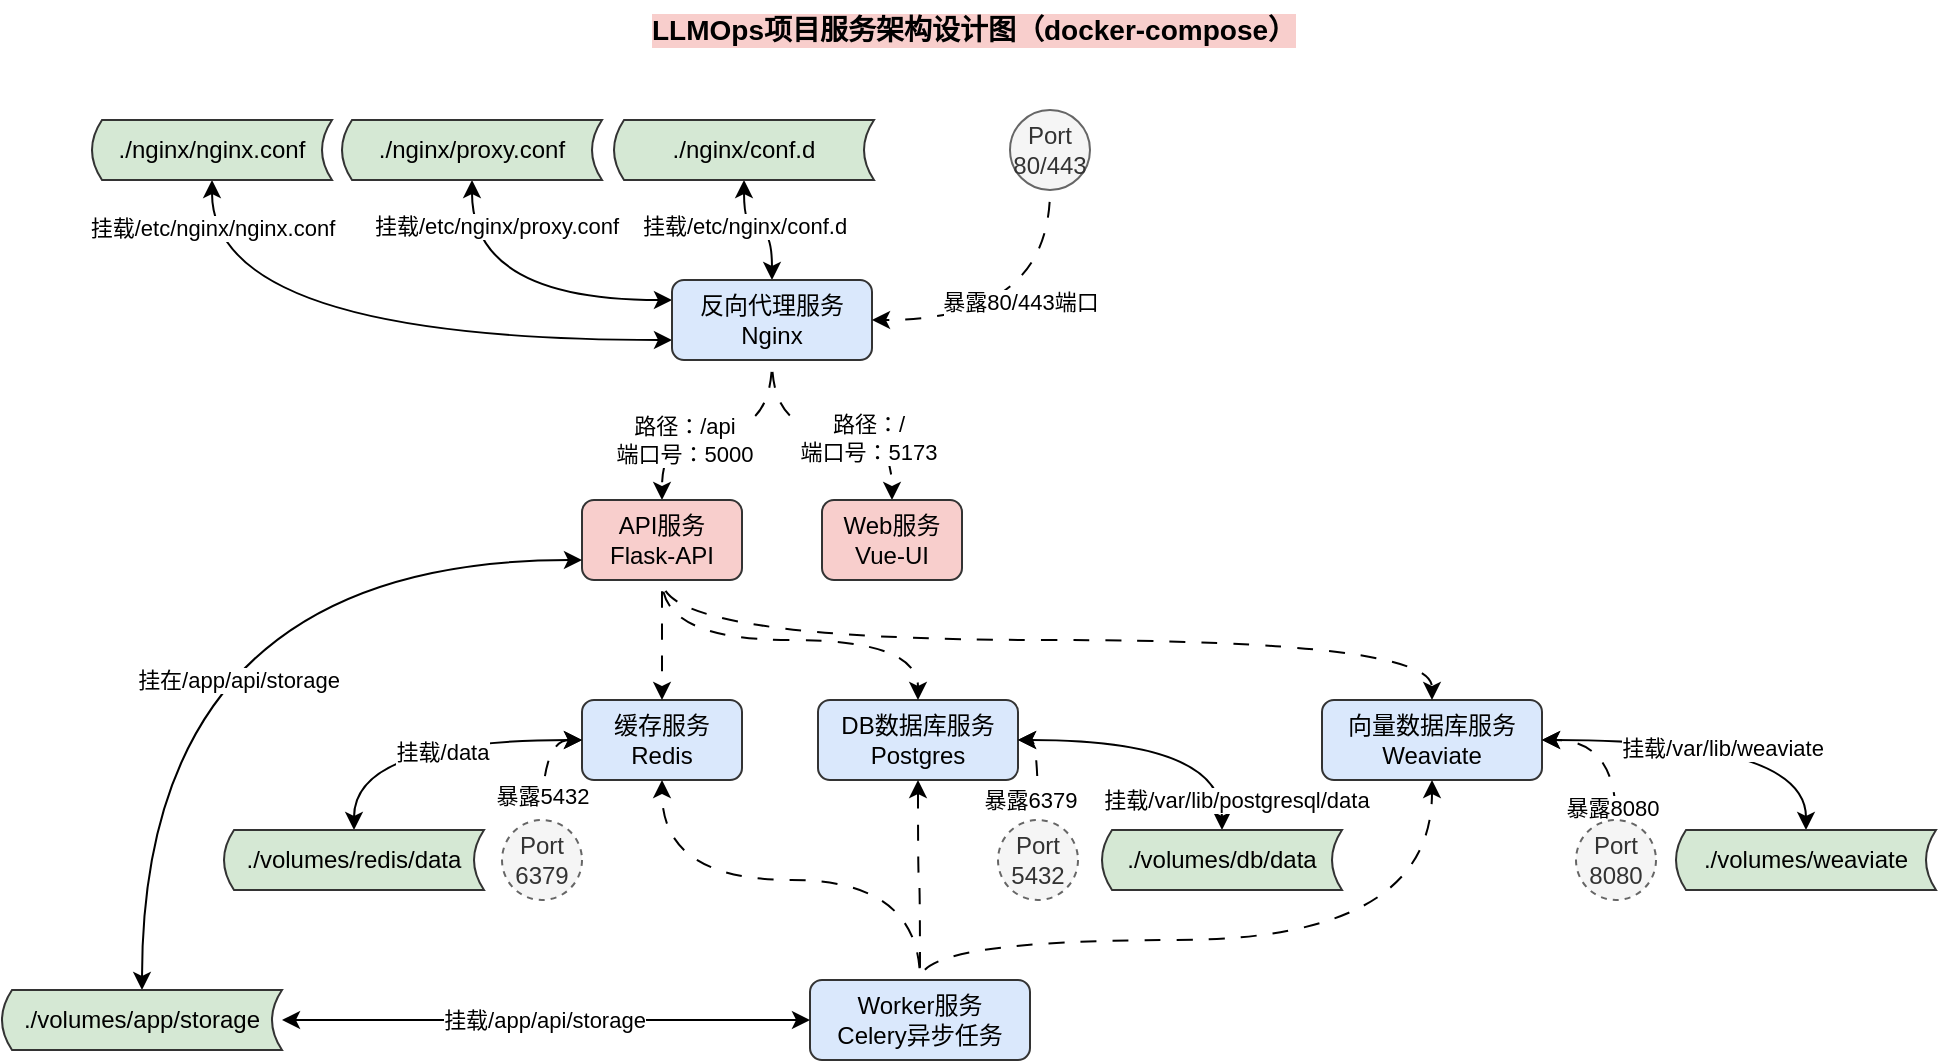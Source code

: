 <mxfile version="26.0.6">
  <diagram name="第 1 页" id="22AQigDGreSNG4JmmEv_">
    <mxGraphModel dx="1066" dy="620" grid="1" gridSize="10" guides="1" tooltips="1" connect="1" arrows="1" fold="1" page="1" pageScale="1" pageWidth="827" pageHeight="1169" math="0" shadow="0">
      <root>
        <mxCell id="0" />
        <mxCell id="1" parent="0" />
        <mxCell id="bqi6BstOvzk-IcpmwtKL-62" value="LLMOps项目服务架构设计图（docker-compose）" style="text;html=1;align=center;verticalAlign=middle;whiteSpace=wrap;rounded=0;fontStyle=1;labelBackgroundColor=light-dark(#f8cecc, #ededed);fontSize=14;" parent="1" vertex="1">
          <mxGeometry x="400.5" y="30" width="330" height="30" as="geometry" />
        </mxCell>
        <mxCell id="bqi6BstOvzk-IcpmwtKL-1" value="缓存服务&lt;div&gt;Redis&lt;/div&gt;" style="rounded=1;whiteSpace=wrap;html=1;fillColor=#dae8fc;strokeColor=#333333;" parent="1" vertex="1">
          <mxGeometry x="370" y="380" width="80" height="40" as="geometry" />
        </mxCell>
        <mxCell id="bqi6BstOvzk-IcpmwtKL-2" value="&lt;div&gt;DB数据库服务&lt;/div&gt;&lt;div&gt;Postgres&lt;/div&gt;" style="rounded=1;whiteSpace=wrap;html=1;fillColor=#dae8fc;strokeColor=#333333;" parent="1" vertex="1">
          <mxGeometry x="488" y="380" width="100" height="40" as="geometry" />
        </mxCell>
        <mxCell id="bqi6BstOvzk-IcpmwtKL-3" value="向量数据库服务&lt;div&gt;Weaviate&lt;/div&gt;" style="rounded=1;whiteSpace=wrap;html=1;fillColor=#dae8fc;strokeColor=#333333;" parent="1" vertex="1">
          <mxGeometry x="740" y="380" width="110" height="40" as="geometry" />
        </mxCell>
        <mxCell id="bqi6BstOvzk-IcpmwtKL-27" style="edgeStyle=orthogonalEdgeStyle;rounded=0;orthogonalLoop=1;jettySize=auto;html=1;exitX=0;exitY=0.75;exitDx=0;exitDy=0;curved=1;flowAnimation=0;startArrow=classic;startFill=1;entryX=0.5;entryY=1;entryDx=0;entryDy=0;" parent="1" source="bqi6BstOvzk-IcpmwtKL-6" target="bqi6BstOvzk-IcpmwtKL-69" edge="1">
          <mxGeometry relative="1" as="geometry">
            <mxPoint x="537.5" y="230" as="sourcePoint" />
          </mxGeometry>
        </mxCell>
        <mxCell id="bqi6BstOvzk-IcpmwtKL-54" value="挂载/etc/nginx/nginx.conf" style="edgeLabel;html=1;align=center;verticalAlign=middle;resizable=0;points=[];" parent="bqi6BstOvzk-IcpmwtKL-27" vertex="1" connectable="0">
          <mxGeometry x="0.264" y="-21" relative="1" as="geometry">
            <mxPoint x="-34" y="-35" as="offset" />
          </mxGeometry>
        </mxCell>
        <mxCell id="bqi6BstOvzk-IcpmwtKL-28" style="edgeStyle=orthogonalEdgeStyle;rounded=0;orthogonalLoop=1;jettySize=auto;html=1;exitX=0;exitY=0.25;exitDx=0;exitDy=0;entryX=0.5;entryY=1;entryDx=0;entryDy=0;curved=1;startArrow=classic;startFill=1;flowAnimation=0;" parent="1" source="bqi6BstOvzk-IcpmwtKL-6" target="bqi6BstOvzk-IcpmwtKL-70" edge="1">
          <mxGeometry relative="1" as="geometry" />
        </mxCell>
        <mxCell id="bqi6BstOvzk-IcpmwtKL-55" value="挂载/etc/nginx/proxy.conf" style="edgeLabel;html=1;align=center;verticalAlign=middle;resizable=0;points=[];" parent="bqi6BstOvzk-IcpmwtKL-28" vertex="1" connectable="0">
          <mxGeometry x="0.505" y="-12" relative="1" as="geometry">
            <mxPoint y="-17" as="offset" />
          </mxGeometry>
        </mxCell>
        <mxCell id="bqi6BstOvzk-IcpmwtKL-29" style="edgeStyle=orthogonalEdgeStyle;rounded=0;orthogonalLoop=1;jettySize=auto;html=1;exitX=0.5;exitY=0;exitDx=0;exitDy=0;curved=1;flowAnimation=0;startArrow=classic;startFill=1;entryX=0.5;entryY=1;entryDx=0;entryDy=0;" parent="1" source="bqi6BstOvzk-IcpmwtKL-6" target="bqi6BstOvzk-IcpmwtKL-71" edge="1">
          <mxGeometry relative="1" as="geometry" />
        </mxCell>
        <mxCell id="bqi6BstOvzk-IcpmwtKL-56" value="挂载/etc/nginx/conf.d" style="edgeLabel;html=1;align=center;verticalAlign=middle;resizable=0;points=[];" parent="bqi6BstOvzk-IcpmwtKL-29" vertex="1" connectable="0">
          <mxGeometry x="0.235" y="1" relative="1" as="geometry">
            <mxPoint x="1" y="-2" as="offset" />
          </mxGeometry>
        </mxCell>
        <mxCell id="bqi6BstOvzk-IcpmwtKL-31" style="edgeStyle=orthogonalEdgeStyle;rounded=0;orthogonalLoop=1;jettySize=auto;html=1;exitX=0.5;exitY=1;exitDx=0;exitDy=0;curved=1;flowAnimation=1;" parent="1" source="bqi6BstOvzk-IcpmwtKL-6" target="bqi6BstOvzk-IcpmwtKL-4" edge="1">
          <mxGeometry relative="1" as="geometry" />
        </mxCell>
        <mxCell id="bqi6BstOvzk-IcpmwtKL-33" value="路径：/api&lt;div&gt;端口号：5000&lt;/div&gt;" style="edgeLabel;html=1;align=center;verticalAlign=middle;resizable=0;points=[];" parent="bqi6BstOvzk-IcpmwtKL-31" vertex="1" connectable="0">
          <mxGeometry x="0.114" y="-2" relative="1" as="geometry">
            <mxPoint x="-10" y="7" as="offset" />
          </mxGeometry>
        </mxCell>
        <mxCell id="bqi6BstOvzk-IcpmwtKL-32" style="edgeStyle=orthogonalEdgeStyle;rounded=0;orthogonalLoop=1;jettySize=auto;html=1;exitX=0.5;exitY=1;exitDx=0;exitDy=0;curved=1;flowAnimation=1;" parent="1" source="bqi6BstOvzk-IcpmwtKL-6" target="bqi6BstOvzk-IcpmwtKL-5" edge="1">
          <mxGeometry relative="1" as="geometry" />
        </mxCell>
        <mxCell id="bqi6BstOvzk-IcpmwtKL-34" value="路径：/&lt;div&gt;端口号：5173&lt;/div&gt;" style="edgeLabel;html=1;align=center;verticalAlign=middle;resizable=0;points=[];" parent="bqi6BstOvzk-IcpmwtKL-32" vertex="1" connectable="0">
          <mxGeometry x="0.16" y="-4" relative="1" as="geometry">
            <mxPoint x="7" as="offset" />
          </mxGeometry>
        </mxCell>
        <mxCell id="bqi6BstOvzk-IcpmwtKL-6" value="反向代理服务&lt;div&gt;Nginx&lt;/div&gt;" style="rounded=1;whiteSpace=wrap;html=1;fillColor=#dae8fc;strokeColor=#333333;" parent="1" vertex="1">
          <mxGeometry x="415" y="170" width="100" height="40" as="geometry" />
        </mxCell>
        <mxCell id="bqi6BstOvzk-IcpmwtKL-15" style="edgeStyle=orthogonalEdgeStyle;rounded=0;orthogonalLoop=1;jettySize=auto;html=1;exitX=0.5;exitY=1;exitDx=0;exitDy=0;entryX=1;entryY=0.5;entryDx=0;entryDy=0;strokeColor=default;curved=1;flowAnimation=1;" parent="1" source="bqi6BstOvzk-IcpmwtKL-14" target="bqi6BstOvzk-IcpmwtKL-6" edge="1">
          <mxGeometry relative="1" as="geometry" />
        </mxCell>
        <mxCell id="bqi6BstOvzk-IcpmwtKL-20" value="暴露80/443端口" style="edgeLabel;html=1;align=center;verticalAlign=middle;resizable=0;points=[];" parent="bqi6BstOvzk-IcpmwtKL-15" vertex="1" connectable="0">
          <mxGeometry x="0.039" y="-6" relative="1" as="geometry">
            <mxPoint y="-3" as="offset" />
          </mxGeometry>
        </mxCell>
        <mxCell id="bqi6BstOvzk-IcpmwtKL-14" value="&lt;div&gt;Port&lt;/div&gt;&lt;div&gt;80/443&lt;/div&gt;" style="ellipse;whiteSpace=wrap;html=1;aspect=fixed;spacing=0;fillColor=#f5f5f5;fontColor=#333333;strokeColor=#666666;" parent="1" vertex="1">
          <mxGeometry x="584" y="85" width="40" height="40" as="geometry" />
        </mxCell>
        <mxCell id="bqi6BstOvzk-IcpmwtKL-57" style="edgeStyle=orthogonalEdgeStyle;rounded=0;orthogonalLoop=1;jettySize=auto;html=1;exitX=0.5;exitY=0;exitDx=0;exitDy=0;curved=1;flowAnimation=1;" parent="1" source="bqi6BstOvzk-IcpmwtKL-21" target="bqi6BstOvzk-IcpmwtKL-1" edge="1">
          <mxGeometry relative="1" as="geometry" />
        </mxCell>
        <mxCell id="bqi6BstOvzk-IcpmwtKL-58" style="edgeStyle=orthogonalEdgeStyle;rounded=0;orthogonalLoop=1;jettySize=auto;html=1;exitX=0.5;exitY=0;exitDx=0;exitDy=0;curved=1;flowAnimation=1;" parent="1" source="bqi6BstOvzk-IcpmwtKL-21" target="bqi6BstOvzk-IcpmwtKL-2" edge="1">
          <mxGeometry relative="1" as="geometry" />
        </mxCell>
        <mxCell id="bqi6BstOvzk-IcpmwtKL-85" style="edgeStyle=orthogonalEdgeStyle;rounded=0;orthogonalLoop=1;jettySize=auto;html=1;exitX=0.5;exitY=0;exitDx=0;exitDy=0;entryX=0.5;entryY=1;entryDx=0;entryDy=0;curved=1;flowAnimation=1;" parent="1" source="bqi6BstOvzk-IcpmwtKL-21" target="bqi6BstOvzk-IcpmwtKL-3" edge="1">
          <mxGeometry relative="1" as="geometry">
            <Array as="points">
              <mxPoint x="539" y="500" />
              <mxPoint x="795" y="500" />
            </Array>
          </mxGeometry>
        </mxCell>
        <mxCell id="bqi6BstOvzk-IcpmwtKL-21" value="Worker服务&lt;div&gt;Celery异步任务&lt;/div&gt;" style="rounded=1;whiteSpace=wrap;html=1;fillColor=#dae8fc;strokeColor=#333333;" parent="1" vertex="1">
          <mxGeometry x="484" y="520" width="110" height="40" as="geometry" />
        </mxCell>
        <mxCell id="bqi6BstOvzk-IcpmwtKL-47" style="edgeStyle=orthogonalEdgeStyle;rounded=0;orthogonalLoop=1;jettySize=auto;html=1;exitX=0.5;exitY=1;exitDx=0;exitDy=0;curved=1;flowAnimation=1;" parent="1" source="bqi6BstOvzk-IcpmwtKL-4" target="bqi6BstOvzk-IcpmwtKL-1" edge="1">
          <mxGeometry relative="1" as="geometry" />
        </mxCell>
        <mxCell id="bqi6BstOvzk-IcpmwtKL-48" style="edgeStyle=orthogonalEdgeStyle;rounded=0;orthogonalLoop=1;jettySize=auto;html=1;exitX=0.5;exitY=1;exitDx=0;exitDy=0;curved=1;flowAnimation=1;" parent="1" source="bqi6BstOvzk-IcpmwtKL-4" target="bqi6BstOvzk-IcpmwtKL-2" edge="1">
          <mxGeometry relative="1" as="geometry" />
        </mxCell>
        <mxCell id="bqi6BstOvzk-IcpmwtKL-49" style="edgeStyle=orthogonalEdgeStyle;rounded=0;orthogonalLoop=1;jettySize=auto;html=1;exitX=0.5;exitY=1;exitDx=0;exitDy=0;curved=1;flowAnimation=1;" parent="1" source="bqi6BstOvzk-IcpmwtKL-4" target="bqi6BstOvzk-IcpmwtKL-3" edge="1">
          <mxGeometry relative="1" as="geometry" />
        </mxCell>
        <mxCell id="bqi6BstOvzk-IcpmwtKL-4" value="API服务&lt;div&gt;Flask-API&lt;/div&gt;" style="rounded=1;whiteSpace=wrap;html=1;fillColor=#f8cecc;strokeColor=#333333;" parent="1" vertex="1">
          <mxGeometry x="370" y="280" width="80" height="40" as="geometry" />
        </mxCell>
        <mxCell id="bqi6BstOvzk-IcpmwtKL-5" value="Web服务&lt;div&gt;Vue-UI&lt;/div&gt;" style="rounded=1;whiteSpace=wrap;html=1;fillColor=#f8cecc;strokeColor=#333333;" parent="1" vertex="1">
          <mxGeometry x="490" y="280" width="70" height="40" as="geometry" />
        </mxCell>
        <mxCell id="bqi6BstOvzk-IcpmwtKL-45" style="edgeStyle=orthogonalEdgeStyle;rounded=0;orthogonalLoop=1;jettySize=auto;html=1;exitX=0.5;exitY=0;exitDx=0;exitDy=0;entryX=0;entryY=0.5;entryDx=0;entryDy=0;curved=1;flowAnimation=1;" parent="1" source="bqi6BstOvzk-IcpmwtKL-36" target="bqi6BstOvzk-IcpmwtKL-1" edge="1">
          <mxGeometry relative="1" as="geometry" />
        </mxCell>
        <mxCell id="bqi6BstOvzk-IcpmwtKL-46" value="暴露5432" style="edgeLabel;html=1;align=center;verticalAlign=middle;resizable=0;points=[];" parent="bqi6BstOvzk-IcpmwtKL-45" vertex="1" connectable="0">
          <mxGeometry x="0.008" relative="1" as="geometry">
            <mxPoint y="18" as="offset" />
          </mxGeometry>
        </mxCell>
        <mxCell id="bqi6BstOvzk-IcpmwtKL-36" value="&lt;div&gt;Port&lt;/div&gt;&lt;div&gt;6379&lt;/div&gt;" style="ellipse;whiteSpace=wrap;html=1;aspect=fixed;spacing=0;dashed=1;fillColor=#f5f5f5;fontColor=#333333;strokeColor=#666666;" parent="1" vertex="1">
          <mxGeometry x="330" y="440" width="40" height="40" as="geometry" />
        </mxCell>
        <mxCell id="bqi6BstOvzk-IcpmwtKL-72" style="edgeStyle=orthogonalEdgeStyle;rounded=0;orthogonalLoop=1;jettySize=auto;html=1;exitX=0.5;exitY=0;exitDx=0;exitDy=0;entryX=1;entryY=0.5;entryDx=0;entryDy=0;curved=1;flowAnimation=1;" parent="1" source="bqi6BstOvzk-IcpmwtKL-37" target="bqi6BstOvzk-IcpmwtKL-2" edge="1">
          <mxGeometry relative="1" as="geometry">
            <Array as="points">
              <mxPoint x="598" y="400" />
            </Array>
          </mxGeometry>
        </mxCell>
        <mxCell id="bqi6BstOvzk-IcpmwtKL-73" value="暴露6379" style="edgeLabel;html=1;align=center;verticalAlign=middle;resizable=0;points=[];" parent="bqi6BstOvzk-IcpmwtKL-72" vertex="1" connectable="0">
          <mxGeometry x="-0.262" y="4" relative="1" as="geometry">
            <mxPoint y="8" as="offset" />
          </mxGeometry>
        </mxCell>
        <mxCell id="bqi6BstOvzk-IcpmwtKL-37" value="&lt;div&gt;Port&lt;/div&gt;&lt;div&gt;5432&lt;/div&gt;" style="ellipse;whiteSpace=wrap;html=1;aspect=fixed;spacing=0;dashed=1;fillColor=#f5f5f5;fontColor=#333333;strokeColor=#666666;" parent="1" vertex="1">
          <mxGeometry x="578" y="440" width="40" height="40" as="geometry" />
        </mxCell>
        <mxCell id="bqi6BstOvzk-IcpmwtKL-41" style="edgeStyle=orthogonalEdgeStyle;rounded=0;orthogonalLoop=1;jettySize=auto;html=1;exitX=0.5;exitY=0;exitDx=0;exitDy=0;entryX=1;entryY=0.5;entryDx=0;entryDy=0;curved=1;flowAnimation=1;" parent="1" source="bqi6BstOvzk-IcpmwtKL-38" target="bqi6BstOvzk-IcpmwtKL-3" edge="1">
          <mxGeometry relative="1" as="geometry" />
        </mxCell>
        <mxCell id="bqi6BstOvzk-IcpmwtKL-42" value="暴露8080" style="edgeLabel;html=1;align=center;verticalAlign=middle;resizable=0;points=[];" parent="bqi6BstOvzk-IcpmwtKL-41" vertex="1" connectable="0">
          <mxGeometry x="-0.319" y="13" relative="1" as="geometry">
            <mxPoint x="11" y="20" as="offset" />
          </mxGeometry>
        </mxCell>
        <mxCell id="bqi6BstOvzk-IcpmwtKL-38" value="&lt;div&gt;Port&lt;/div&gt;&lt;div&gt;8080&lt;/div&gt;" style="ellipse;whiteSpace=wrap;html=1;aspect=fixed;spacing=0;dashed=1;fillColor=#f5f5f5;fontColor=#333333;strokeColor=#666666;" parent="1" vertex="1">
          <mxGeometry x="867" y="440" width="40" height="40" as="geometry" />
        </mxCell>
        <mxCell id="bqi6BstOvzk-IcpmwtKL-79" style="edgeStyle=orthogonalEdgeStyle;rounded=0;orthogonalLoop=1;jettySize=auto;html=1;exitX=0.5;exitY=0;exitDx=0;exitDy=0;entryX=0;entryY=0.5;entryDx=0;entryDy=0;curved=1;startArrow=classic;startFill=1;" parent="1" source="bqi6BstOvzk-IcpmwtKL-65" target="bqi6BstOvzk-IcpmwtKL-1" edge="1">
          <mxGeometry relative="1" as="geometry" />
        </mxCell>
        <mxCell id="bqi6BstOvzk-IcpmwtKL-80" value="挂载/data" style="edgeLabel;html=1;align=center;verticalAlign=middle;resizable=0;points=[];" parent="bqi6BstOvzk-IcpmwtKL-79" vertex="1" connectable="0">
          <mxGeometry x="0.119" y="-6" relative="1" as="geometry">
            <mxPoint as="offset" />
          </mxGeometry>
        </mxCell>
        <mxCell id="bqi6BstOvzk-IcpmwtKL-65" value="./volumes/redis/data" style="shape=dataStorage;whiteSpace=wrap;html=1;fixedSize=1;size=5;fillColor=#d5e8d4;strokeColor=#333333;" parent="1" vertex="1">
          <mxGeometry x="191" y="445" width="130" height="30" as="geometry" />
        </mxCell>
        <mxCell id="bqi6BstOvzk-IcpmwtKL-76" style="edgeStyle=orthogonalEdgeStyle;rounded=0;orthogonalLoop=1;jettySize=auto;html=1;exitX=1;exitY=0.5;exitDx=0;exitDy=0;flowAnimation=0;curved=1;startArrow=classic;startFill=1;" parent="1" source="bqi6BstOvzk-IcpmwtKL-66" target="bqi6BstOvzk-IcpmwtKL-21" edge="1">
          <mxGeometry relative="1" as="geometry" />
        </mxCell>
        <mxCell id="bqi6BstOvzk-IcpmwtKL-77" value="挂载/app/api/storage" style="edgeLabel;html=1;align=center;verticalAlign=middle;resizable=0;points=[];" parent="bqi6BstOvzk-IcpmwtKL-76" vertex="1" connectable="0">
          <mxGeometry x="-0.007" y="-2" relative="1" as="geometry">
            <mxPoint y="-2" as="offset" />
          </mxGeometry>
        </mxCell>
        <mxCell id="bqi6BstOvzk-IcpmwtKL-78" style="edgeStyle=orthogonalEdgeStyle;rounded=0;orthogonalLoop=1;jettySize=auto;html=1;exitX=0.5;exitY=0;exitDx=0;exitDy=0;entryX=0;entryY=0.75;entryDx=0;entryDy=0;curved=1;startArrow=classic;startFill=1;" parent="1" source="bqi6BstOvzk-IcpmwtKL-66" target="bqi6BstOvzk-IcpmwtKL-4" edge="1">
          <mxGeometry relative="1" as="geometry" />
        </mxCell>
        <mxCell id="bqi6BstOvzk-IcpmwtKL-81" value="挂在/app/api/storage" style="edgeLabel;html=1;align=center;verticalAlign=middle;resizable=0;points=[];" parent="bqi6BstOvzk-IcpmwtKL-78" vertex="1" connectable="0">
          <mxGeometry x="-0.286" y="-50" relative="1" as="geometry">
            <mxPoint x="-2" as="offset" />
          </mxGeometry>
        </mxCell>
        <mxCell id="bqi6BstOvzk-IcpmwtKL-66" value="./volumes/app/storage" style="shape=dataStorage;whiteSpace=wrap;html=1;fixedSize=1;size=5;fillColor=#d5e8d4;strokeColor=#333333;" parent="1" vertex="1">
          <mxGeometry x="80" y="525" width="140" height="30" as="geometry" />
        </mxCell>
        <mxCell id="bqi6BstOvzk-IcpmwtKL-87" style="edgeStyle=orthogonalEdgeStyle;rounded=0;orthogonalLoop=1;jettySize=auto;html=1;exitX=0.5;exitY=0;exitDx=0;exitDy=0;entryX=1;entryY=0.5;entryDx=0;entryDy=0;curved=1;startArrow=classic;startFill=1;" parent="1" source="bqi6BstOvzk-IcpmwtKL-67" target="bqi6BstOvzk-IcpmwtKL-2" edge="1">
          <mxGeometry relative="1" as="geometry" />
        </mxCell>
        <mxCell id="bqi6BstOvzk-IcpmwtKL-88" value="挂载/var/lib/postgresql/data" style="edgeLabel;html=1;align=center;verticalAlign=middle;resizable=0;points=[];" parent="bqi6BstOvzk-IcpmwtKL-87" vertex="1" connectable="0">
          <mxGeometry x="0.323" y="3" relative="1" as="geometry">
            <mxPoint x="59" y="27" as="offset" />
          </mxGeometry>
        </mxCell>
        <mxCell id="bqi6BstOvzk-IcpmwtKL-67" value="./volumes/db/data" style="shape=dataStorage;whiteSpace=wrap;html=1;fixedSize=1;size=5;fillColor=#d5e8d4;strokeColor=#333333;" parent="1" vertex="1">
          <mxGeometry x="630" y="445" width="120" height="30" as="geometry" />
        </mxCell>
        <mxCell id="bqi6BstOvzk-IcpmwtKL-83" style="edgeStyle=orthogonalEdgeStyle;rounded=0;orthogonalLoop=1;jettySize=auto;html=1;exitX=0.5;exitY=0;exitDx=0;exitDy=0;entryX=1;entryY=0.5;entryDx=0;entryDy=0;curved=1;startArrow=classic;startFill=1;" parent="1" source="bqi6BstOvzk-IcpmwtKL-68" target="bqi6BstOvzk-IcpmwtKL-3" edge="1">
          <mxGeometry relative="1" as="geometry" />
        </mxCell>
        <mxCell id="bqi6BstOvzk-IcpmwtKL-84" value="挂载/var/lib/weaviate" style="edgeLabel;html=1;align=center;verticalAlign=middle;resizable=0;points=[];" parent="bqi6BstOvzk-IcpmwtKL-83" vertex="1" connectable="0">
          <mxGeometry x="0.15" relative="1" as="geometry">
            <mxPoint x="15" y="4" as="offset" />
          </mxGeometry>
        </mxCell>
        <mxCell id="bqi6BstOvzk-IcpmwtKL-68" value="./volumes/weaviate" style="shape=dataStorage;whiteSpace=wrap;html=1;fixedSize=1;size=5;fillColor=#d5e8d4;strokeColor=#333333;" parent="1" vertex="1">
          <mxGeometry x="917" y="445" width="130" height="30" as="geometry" />
        </mxCell>
        <mxCell id="bqi6BstOvzk-IcpmwtKL-69" value="./nginx/nginx.conf" style="shape=dataStorage;whiteSpace=wrap;html=1;fixedSize=1;size=5;fillColor=#d5e8d4;strokeColor=#333333;" parent="1" vertex="1">
          <mxGeometry x="125" y="90" width="120" height="30" as="geometry" />
        </mxCell>
        <mxCell id="bqi6BstOvzk-IcpmwtKL-70" value="./nginx/proxy.conf" style="shape=dataStorage;whiteSpace=wrap;html=1;fixedSize=1;size=5;fillColor=#d5e8d4;strokeColor=#333333;" parent="1" vertex="1">
          <mxGeometry x="250" y="90" width="130" height="30" as="geometry" />
        </mxCell>
        <mxCell id="bqi6BstOvzk-IcpmwtKL-71" value="./nginx/conf.d" style="shape=dataStorage;whiteSpace=wrap;html=1;fixedSize=1;size=5;fillColor=#d5e8d4;strokeColor=#333333;" parent="1" vertex="1">
          <mxGeometry x="386" y="90" width="130" height="30" as="geometry" />
        </mxCell>
      </root>
    </mxGraphModel>
  </diagram>
</mxfile>
